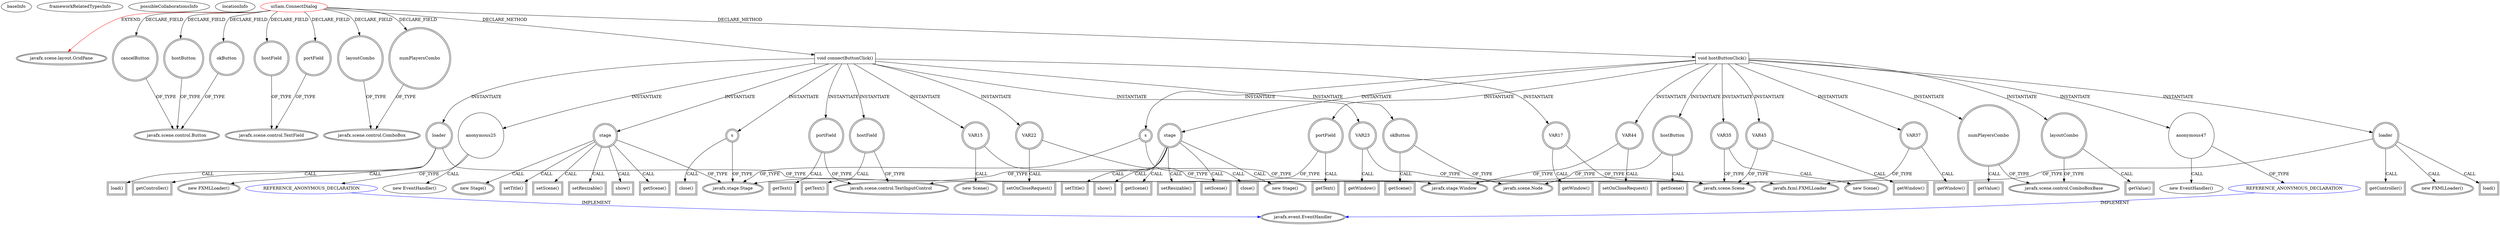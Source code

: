 digraph {
baseInfo[graphId=3937,category="extension_graph",isAnonymous=false,possibleRelation=true]
frameworkRelatedTypesInfo[0="javafx.scene.layout.GridPane"]
possibleCollaborationsInfo[0="3937~CLIENT_METHOD_DECLARATION-INSTANTIATION-~javafx.scene.layout.GridPane ~javafx.event.EventHandler ~false~true"]
locationInfo[projectName="prashker-KingsSGF",filePath="/prashker-KingsSGF/KingsSGF-master/src/uiSam/ConnectDialog.java",contextSignature="ConnectDialog",graphId="3937"]
0[label="uiSam.ConnectDialog",vertexType="ROOT_CLIENT_CLASS_DECLARATION",isFrameworkType=false,color=red]
1[label="javafx.scene.layout.GridPane",vertexType="FRAMEWORK_CLASS_TYPE",isFrameworkType=true,peripheries=2]
2[label="cancelButton",vertexType="FIELD_DECLARATION",isFrameworkType=true,peripheries=2,shape=circle]
3[label="javafx.scene.control.Button",vertexType="FRAMEWORK_CLASS_TYPE",isFrameworkType=true,peripheries=2]
4[label="hostButton",vertexType="FIELD_DECLARATION",isFrameworkType=true,peripheries=2,shape=circle]
6[label="hostField",vertexType="FIELD_DECLARATION",isFrameworkType=true,peripheries=2,shape=circle]
7[label="javafx.scene.control.TextField",vertexType="FRAMEWORK_CLASS_TYPE",isFrameworkType=true,peripheries=2]
8[label="layoutCombo",vertexType="FIELD_DECLARATION",isFrameworkType=true,peripheries=2,shape=circle]
9[label="javafx.scene.control.ComboBox",vertexType="FRAMEWORK_CLASS_TYPE",isFrameworkType=true,peripheries=2]
10[label="numPlayersCombo",vertexType="FIELD_DECLARATION",isFrameworkType=true,peripheries=2,shape=circle]
12[label="okButton",vertexType="FIELD_DECLARATION",isFrameworkType=true,peripheries=2,shape=circle]
14[label="portField",vertexType="FIELD_DECLARATION",isFrameworkType=true,peripheries=2,shape=circle]
39[label="void connectButtonClick()",vertexType="CLIENT_METHOD_DECLARATION",isFrameworkType=false,shape=box]
40[label="hostField",vertexType="VARIABLE_EXPRESION",isFrameworkType=true,peripheries=2,shape=circle]
42[label="javafx.scene.control.TextInputControl",vertexType="FRAMEWORK_CLASS_TYPE",isFrameworkType=true,peripheries=2]
41[label="getText()",vertexType="INSIDE_CALL",isFrameworkType=true,peripheries=2,shape=box]
43[label="portField",vertexType="VARIABLE_EXPRESION",isFrameworkType=true,peripheries=2,shape=circle]
44[label="getText()",vertexType="INSIDE_CALL",isFrameworkType=true,peripheries=2,shape=box]
47[label="loader",vertexType="VARIABLE_EXPRESION",isFrameworkType=true,peripheries=2,shape=circle]
48[label="javafx.fxml.FXMLLoader",vertexType="FRAMEWORK_CLASS_TYPE",isFrameworkType=true,peripheries=2]
46[label="new FXMLLoader()",vertexType="CONSTRUCTOR_CALL",isFrameworkType=true,peripheries=2]
50[label="load()",vertexType="INSIDE_CALL",isFrameworkType=true,peripheries=2,shape=box]
52[label="stage",vertexType="VARIABLE_EXPRESION",isFrameworkType=true,peripheries=2,shape=circle]
53[label="javafx.stage.Stage",vertexType="FRAMEWORK_CLASS_TYPE",isFrameworkType=true,peripheries=2]
51[label="new Stage()",vertexType="CONSTRUCTOR_CALL",isFrameworkType=true,peripheries=2]
55[label="setTitle()",vertexType="INSIDE_CALL",isFrameworkType=true,peripheries=2,shape=box]
57[label="setScene()",vertexType="INSIDE_CALL",isFrameworkType=true,peripheries=2,shape=box]
59[label="VAR15",vertexType="VARIABLE_EXPRESION",isFrameworkType=true,peripheries=2,shape=circle]
60[label="javafx.scene.Scene",vertexType="FRAMEWORK_CLASS_TYPE",isFrameworkType=true,peripheries=2]
58[label="new Scene()",vertexType="CONSTRUCTOR_CALL",isFrameworkType=true,peripheries=2]
62[label="setResizable()",vertexType="INSIDE_CALL",isFrameworkType=true,peripheries=2,shape=box]
63[label="VAR17",vertexType="VARIABLE_EXPRESION",isFrameworkType=true,peripheries=2,shape=circle]
64[label="getWindow()",vertexType="INSIDE_CALL",isFrameworkType=true,peripheries=2,shape=box]
66[label="okButton",vertexType="VARIABLE_EXPRESION",isFrameworkType=true,peripheries=2,shape=circle]
68[label="javafx.scene.Node",vertexType="FRAMEWORK_CLASS_TYPE",isFrameworkType=true,peripheries=2]
67[label="getScene()",vertexType="INSIDE_CALL",isFrameworkType=true,peripheries=2,shape=box]
69[label="s",vertexType="VARIABLE_EXPRESION",isFrameworkType=true,peripheries=2,shape=circle]
70[label="close()",vertexType="INSIDE_CALL",isFrameworkType=true,peripheries=2,shape=box]
73[label="getController()",vertexType="INSIDE_CALL",isFrameworkType=true,peripheries=2,shape=box]
75[label="show()",vertexType="INSIDE_CALL",isFrameworkType=true,peripheries=2,shape=box]
76[label="VAR22",vertexType="VARIABLE_EXPRESION",isFrameworkType=true,peripheries=2,shape=circle]
78[label="javafx.stage.Window",vertexType="FRAMEWORK_CLASS_TYPE",isFrameworkType=true,peripheries=2]
77[label="setOnCloseRequest()",vertexType="INSIDE_CALL",isFrameworkType=true,peripheries=2,shape=box]
79[label="VAR23",vertexType="VARIABLE_EXPRESION",isFrameworkType=true,peripheries=2,shape=circle]
80[label="getWindow()",vertexType="INSIDE_CALL",isFrameworkType=true,peripheries=2,shape=box]
83[label="getScene()",vertexType="INSIDE_CALL",isFrameworkType=true,peripheries=2,shape=box]
85[label="anonymous25",vertexType="VARIABLE_EXPRESION",isFrameworkType=false,shape=circle]
86[label="REFERENCE_ANONYMOUS_DECLARATION",vertexType="REFERENCE_ANONYMOUS_DECLARATION",isFrameworkType=false,color=blue]
87[label="javafx.event.EventHandler",vertexType="FRAMEWORK_INTERFACE_TYPE",isFrameworkType=true,peripheries=2]
84[label="new EventHandler()",vertexType="CONSTRUCTOR_CALL",isFrameworkType=false]
98[label="void hostButtonClick()",vertexType="CLIENT_METHOD_DECLARATION",isFrameworkType=false,shape=box]
99[label="portField",vertexType="VARIABLE_EXPRESION",isFrameworkType=true,peripheries=2,shape=circle]
100[label="getText()",vertexType="INSIDE_CALL",isFrameworkType=true,peripheries=2,shape=box]
103[label="loader",vertexType="VARIABLE_EXPRESION",isFrameworkType=true,peripheries=2,shape=circle]
102[label="new FXMLLoader()",vertexType="CONSTRUCTOR_CALL",isFrameworkType=true,peripheries=2]
106[label="load()",vertexType="INSIDE_CALL",isFrameworkType=true,peripheries=2,shape=box]
108[label="stage",vertexType="VARIABLE_EXPRESION",isFrameworkType=true,peripheries=2,shape=circle]
107[label="new Stage()",vertexType="CONSTRUCTOR_CALL",isFrameworkType=true,peripheries=2]
111[label="setTitle()",vertexType="INSIDE_CALL",isFrameworkType=true,peripheries=2,shape=box]
113[label="setScene()",vertexType="INSIDE_CALL",isFrameworkType=true,peripheries=2,shape=box]
115[label="VAR35",vertexType="VARIABLE_EXPRESION",isFrameworkType=true,peripheries=2,shape=circle]
114[label="new Scene()",vertexType="CONSTRUCTOR_CALL",isFrameworkType=true,peripheries=2]
118[label="setResizable()",vertexType="INSIDE_CALL",isFrameworkType=true,peripheries=2,shape=box]
119[label="VAR37",vertexType="VARIABLE_EXPRESION",isFrameworkType=true,peripheries=2,shape=circle]
120[label="getWindow()",vertexType="INSIDE_CALL",isFrameworkType=true,peripheries=2,shape=box]
122[label="hostButton",vertexType="VARIABLE_EXPRESION",isFrameworkType=true,peripheries=2,shape=circle]
123[label="getScene()",vertexType="INSIDE_CALL",isFrameworkType=true,peripheries=2,shape=box]
125[label="s",vertexType="VARIABLE_EXPRESION",isFrameworkType=true,peripheries=2,shape=circle]
126[label="close()",vertexType="INSIDE_CALL",isFrameworkType=true,peripheries=2,shape=box]
129[label="getController()",vertexType="INSIDE_CALL",isFrameworkType=true,peripheries=2,shape=box]
131[label="show()",vertexType="INSIDE_CALL",isFrameworkType=true,peripheries=2,shape=box]
132[label="numPlayersCombo",vertexType="VARIABLE_EXPRESION",isFrameworkType=true,peripheries=2,shape=circle]
134[label="javafx.scene.control.ComboBoxBase",vertexType="FRAMEWORK_CLASS_TYPE",isFrameworkType=true,peripheries=2]
133[label="getValue()",vertexType="INSIDE_CALL",isFrameworkType=true,peripheries=2,shape=box]
135[label="layoutCombo",vertexType="VARIABLE_EXPRESION",isFrameworkType=true,peripheries=2,shape=circle]
136[label="getValue()",vertexType="INSIDE_CALL",isFrameworkType=true,peripheries=2,shape=box]
138[label="VAR44",vertexType="VARIABLE_EXPRESION",isFrameworkType=true,peripheries=2,shape=circle]
139[label="setOnCloseRequest()",vertexType="INSIDE_CALL",isFrameworkType=true,peripheries=2,shape=box]
141[label="VAR45",vertexType="VARIABLE_EXPRESION",isFrameworkType=true,peripheries=2,shape=circle]
142[label="getWindow()",vertexType="INSIDE_CALL",isFrameworkType=true,peripheries=2,shape=box]
145[label="getScene()",vertexType="INSIDE_CALL",isFrameworkType=true,peripheries=2,shape=box]
147[label="anonymous47",vertexType="VARIABLE_EXPRESION",isFrameworkType=false,shape=circle]
148[label="REFERENCE_ANONYMOUS_DECLARATION",vertexType="REFERENCE_ANONYMOUS_DECLARATION",isFrameworkType=false,color=blue]
146[label="new EventHandler()",vertexType="CONSTRUCTOR_CALL",isFrameworkType=false]
0->1[label="EXTEND",color=red]
0->2[label="DECLARE_FIELD"]
2->3[label="OF_TYPE"]
0->4[label="DECLARE_FIELD"]
4->3[label="OF_TYPE"]
0->6[label="DECLARE_FIELD"]
6->7[label="OF_TYPE"]
0->8[label="DECLARE_FIELD"]
8->9[label="OF_TYPE"]
0->10[label="DECLARE_FIELD"]
10->9[label="OF_TYPE"]
0->12[label="DECLARE_FIELD"]
12->3[label="OF_TYPE"]
0->14[label="DECLARE_FIELD"]
14->7[label="OF_TYPE"]
0->39[label="DECLARE_METHOD"]
39->40[label="INSTANTIATE"]
40->42[label="OF_TYPE"]
40->41[label="CALL"]
39->43[label="INSTANTIATE"]
43->42[label="OF_TYPE"]
43->44[label="CALL"]
39->47[label="INSTANTIATE"]
47->48[label="OF_TYPE"]
47->46[label="CALL"]
47->50[label="CALL"]
39->52[label="INSTANTIATE"]
52->53[label="OF_TYPE"]
52->51[label="CALL"]
52->55[label="CALL"]
52->57[label="CALL"]
39->59[label="INSTANTIATE"]
59->60[label="OF_TYPE"]
59->58[label="CALL"]
52->62[label="CALL"]
39->63[label="INSTANTIATE"]
63->60[label="OF_TYPE"]
63->64[label="CALL"]
39->66[label="INSTANTIATE"]
66->68[label="OF_TYPE"]
66->67[label="CALL"]
39->69[label="INSTANTIATE"]
69->53[label="OF_TYPE"]
69->70[label="CALL"]
47->73[label="CALL"]
52->75[label="CALL"]
39->76[label="INSTANTIATE"]
76->78[label="OF_TYPE"]
76->77[label="CALL"]
39->79[label="INSTANTIATE"]
79->60[label="OF_TYPE"]
79->80[label="CALL"]
52->83[label="CALL"]
39->85[label="INSTANTIATE"]
86->87[label="IMPLEMENT",color=blue]
85->86[label="OF_TYPE"]
85->84[label="CALL"]
0->98[label="DECLARE_METHOD"]
98->99[label="INSTANTIATE"]
99->42[label="OF_TYPE"]
99->100[label="CALL"]
98->103[label="INSTANTIATE"]
103->48[label="OF_TYPE"]
103->102[label="CALL"]
103->106[label="CALL"]
98->108[label="INSTANTIATE"]
108->53[label="OF_TYPE"]
108->107[label="CALL"]
108->111[label="CALL"]
108->113[label="CALL"]
98->115[label="INSTANTIATE"]
115->60[label="OF_TYPE"]
115->114[label="CALL"]
108->118[label="CALL"]
98->119[label="INSTANTIATE"]
119->60[label="OF_TYPE"]
119->120[label="CALL"]
98->122[label="INSTANTIATE"]
122->68[label="OF_TYPE"]
122->123[label="CALL"]
98->125[label="INSTANTIATE"]
125->53[label="OF_TYPE"]
125->126[label="CALL"]
103->129[label="CALL"]
108->131[label="CALL"]
98->132[label="INSTANTIATE"]
132->134[label="OF_TYPE"]
132->133[label="CALL"]
98->135[label="INSTANTIATE"]
135->134[label="OF_TYPE"]
135->136[label="CALL"]
98->138[label="INSTANTIATE"]
138->78[label="OF_TYPE"]
138->139[label="CALL"]
98->141[label="INSTANTIATE"]
141->60[label="OF_TYPE"]
141->142[label="CALL"]
108->145[label="CALL"]
98->147[label="INSTANTIATE"]
148->87[label="IMPLEMENT",color=blue]
147->148[label="OF_TYPE"]
147->146[label="CALL"]
}
